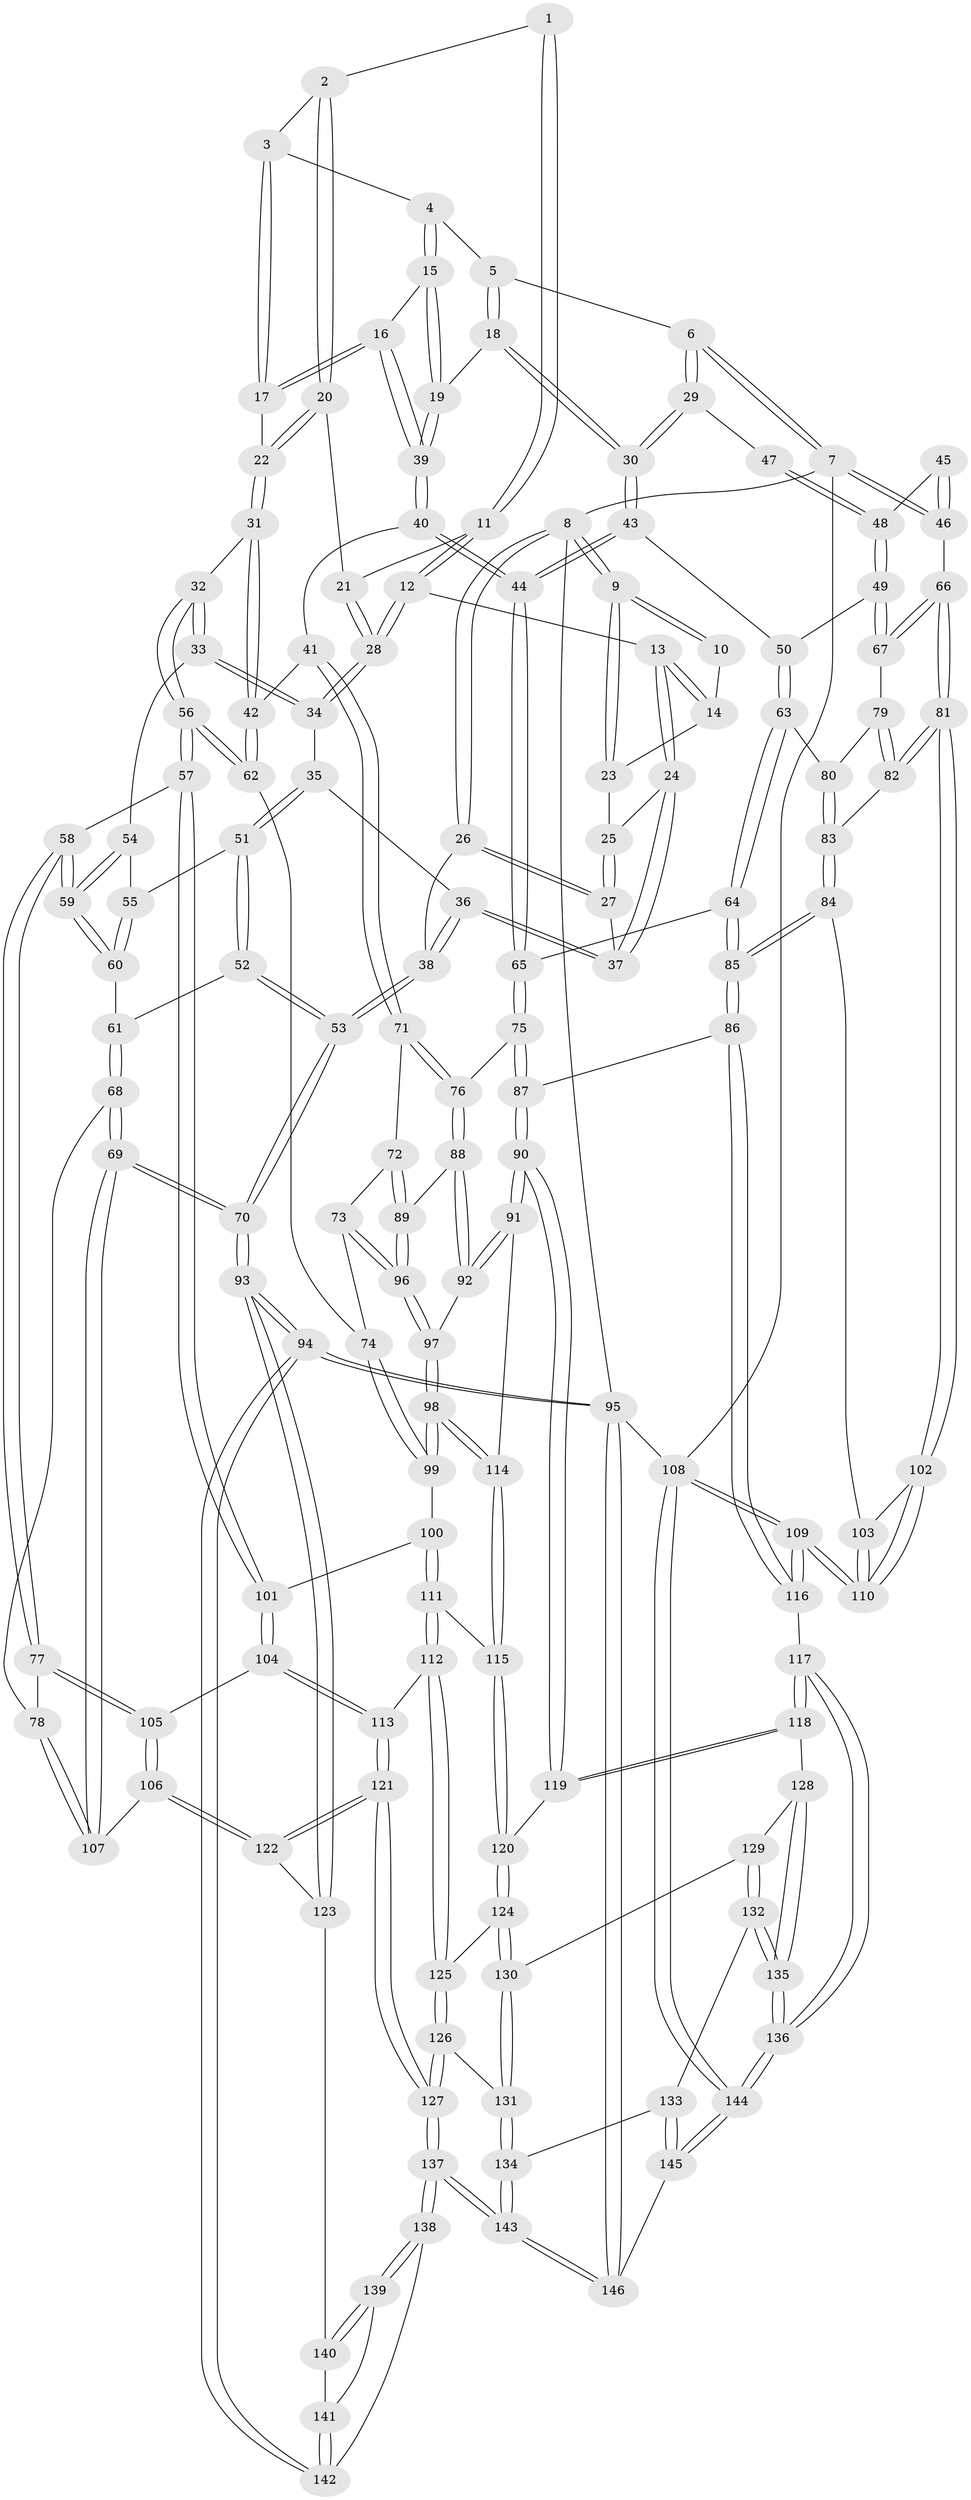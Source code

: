 // coarse degree distribution, {3: 0.11764705882352941, 4: 0.37254901960784315, 5: 0.35294117647058826, 6: 0.14705882352941177, 2: 0.00980392156862745}
// Generated by graph-tools (version 1.1) at 2025/24/03/03/25 07:24:39]
// undirected, 146 vertices, 362 edges
graph export_dot {
graph [start="1"]
  node [color=gray90,style=filled];
  1 [pos="+0.11759123577728699+0"];
  2 [pos="+0.3010508243612857+0"];
  3 [pos="+0.49975849421026447+0"];
  4 [pos="+0.7629729658086764+0"];
  5 [pos="+0.793711940075681+0"];
  6 [pos="+1+0"];
  7 [pos="+1+0"];
  8 [pos="+0+0"];
  9 [pos="+0+0"];
  10 [pos="+0.009954514492797564+0"];
  11 [pos="+0.13082745062194734+0.07249566203193958"];
  12 [pos="+0.12216641463339614+0.09521536656134968"];
  13 [pos="+0.0995699923415219+0.09325919302697329"];
  14 [pos="+0.07729397070386725+0.058810935522354855"];
  15 [pos="+0.6418295464400122+0.03657941118738381"];
  16 [pos="+0.5524197476462088+0.10695445717644707"];
  17 [pos="+0.5340227612634318+0.08757678656706272"];
  18 [pos="+0.7374101861038219+0.15515298266001504"];
  19 [pos="+0.7240889554674839+0.14967325311039"];
  20 [pos="+0.3126317794457975+0"];
  21 [pos="+0.2521702171956287+0.02079737132119435"];
  22 [pos="+0.34576368855753864+0.05266137728276253"];
  23 [pos="+0.034782904998127716+0.07500520086464213"];
  24 [pos="+0.06675564585329431+0.11532737808728312"];
  25 [pos="+0.034391768575002195+0.08648576325538158"];
  26 [pos="+0+0.1345579961730841"];
  27 [pos="+0+0.117941884170021"];
  28 [pos="+0.16312215701517557+0.13887255585744107"];
  29 [pos="+0.8309164033859258+0.17517623419265518"];
  30 [pos="+0.7777091406901887+0.198516764727053"];
  31 [pos="+0.3406116034465164+0.2096169892298626"];
  32 [pos="+0.301153269671953+0.23181691829430057"];
  33 [pos="+0.218198032244494+0.23336098546537046"];
  34 [pos="+0.17387325392832303+0.20579889383910277"];
  35 [pos="+0.08589141298700076+0.21786067950309124"];
  36 [pos="+0.06892329848977068+0.20789557016086313"];
  37 [pos="+0.05544664665088579+0.14191658126719553"];
  38 [pos="+0+0.2255907593145055"];
  39 [pos="+0.5575331362535397+0.15708694482154434"];
  40 [pos="+0.5166689005629165+0.25996830460585574"];
  41 [pos="+0.5143669793350011+0.2611238805798351"];
  42 [pos="+0.4192523677787943+0.24400450860657324"];
  43 [pos="+0.7563502112121802+0.262206475285754"];
  44 [pos="+0.6609552448142215+0.30533357731347743"];
  45 [pos="+1+0.18347327139515449"];
  46 [pos="+1+0.10788168551822976"];
  47 [pos="+0.8993310431889135+0.1967616104039637"];
  48 [pos="+0.9241452098703176+0.3312747963549273"];
  49 [pos="+0.9247920394966385+0.3575902127365265"];
  50 [pos="+0.7874020537139713+0.30483151975242306"];
  51 [pos="+0.06408779743611023+0.29899135659586623"];
  52 [pos="+0.013301209542491239+0.3239556957408489"];
  53 [pos="+0+0.3436474955487394"];
  54 [pos="+0.18697360636084215+0.29492462628494365"];
  55 [pos="+0.09505877571065333+0.32607284421352756"];
  56 [pos="+0.28906448980389876+0.480199893483104"];
  57 [pos="+0.2720180301406121+0.49407974662340703"];
  58 [pos="+0.1895991919237698+0.4962949939969774"];
  59 [pos="+0.17228112502816495+0.44401200726221857"];
  60 [pos="+0.10430791479576826+0.3741184840614653"];
  61 [pos="+0.05640293694367252+0.37875697028291366"];
  62 [pos="+0.3621051890297643+0.4642979264248074"];
  63 [pos="+0.7835579592619552+0.4153222946926964"];
  64 [pos="+0.7329155823580601+0.4512739556529837"];
  65 [pos="+0.6628166824634142+0.42802697535753886"];
  66 [pos="+1+0.4374764571779343"];
  67 [pos="+0.9298793155991661+0.3634959480102946"];
  68 [pos="+0+0.5332149777978765"];
  69 [pos="+0+0.5624105804540085"];
  70 [pos="+0+0.5734212234312529"];
  71 [pos="+0.5004264359849484+0.42085114122127865"];
  72 [pos="+0.48529153587122775+0.43536475593938617"];
  73 [pos="+0.4418360720366536+0.46809135712343497"];
  74 [pos="+0.4398583103783306+0.46878286086010745"];
  75 [pos="+0.643518090084208+0.4441347778095942"];
  76 [pos="+0.6117599866314597+0.46124607663648426"];
  77 [pos="+0.18057327426002368+0.502704388385233"];
  78 [pos="+0.13489824756067445+0.5136624427865049"];
  79 [pos="+0.8768414817730596+0.41536851087891813"];
  80 [pos="+0.8144509493528416+0.42930848200577776"];
  81 [pos="+1+0.493638700572559"];
  82 [pos="+0.8804365879121976+0.506580664054438"];
  83 [pos="+0.8424855390726774+0.5290615365487232"];
  84 [pos="+0.7903468497978184+0.6019085017160083"];
  85 [pos="+0.7792457526848034+0.6043454908674966"];
  86 [pos="+0.7701767461002351+0.611183010000469"];
  87 [pos="+0.7328262745019332+0.6215579882352077"];
  88 [pos="+0.6038357606048256+0.5308404054735945"];
  89 [pos="+0.5571719425362194+0.5403782393033245"];
  90 [pos="+0.6863862334242196+0.6411368743372723"];
  91 [pos="+0.659899137373236+0.629637982255936"];
  92 [pos="+0.6496866471381586+0.6155641080726256"];
  93 [pos="+0+0.7239786012447983"];
  94 [pos="+0+1"];
  95 [pos="+0+1"];
  96 [pos="+0.5240231224029716+0.5596650368697701"];
  97 [pos="+0.5209220311789993+0.5760087623134571"];
  98 [pos="+0.48636213757522667+0.6385651640351772"];
  99 [pos="+0.446788244931637+0.6103193259695903"];
  100 [pos="+0.35366810338235377+0.6159158460116695"];
  101 [pos="+0.2950312360422843+0.5441170238627838"];
  102 [pos="+1+0.5701257415433119"];
  103 [pos="+0.8069693764536077+0.608021957212797"];
  104 [pos="+0.2490185885430744+0.7068741196079964"];
  105 [pos="+0.18301394783527797+0.6874390424724683"];
  106 [pos="+0.1428360458975665+0.7149286338474284"];
  107 [pos="+0.10540011901888696+0.6727866171235785"];
  108 [pos="+1+1"];
  109 [pos="+1+1"];
  110 [pos="+1+1"];
  111 [pos="+0.34994979287776873+0.7110806654958165"];
  112 [pos="+0.3480372128222049+0.7148146567896126"];
  113 [pos="+0.277766564227612+0.7322569369366624"];
  114 [pos="+0.500497116802543+0.6713595836084376"];
  115 [pos="+0.5000614063725627+0.6729599007952907"];
  116 [pos="+0.8324051142271788+0.8279763498844089"];
  117 [pos="+0.6825225831632565+0.8072663356794003"];
  118 [pos="+0.6776059751598356+0.7995387556650598"];
  119 [pos="+0.6629766754662282+0.7611733393463679"];
  120 [pos="+0.5098118951793643+0.7565928534228326"];
  121 [pos="+0.2488036184617637+0.8303950658113115"];
  122 [pos="+0.11725550303224523+0.7657590453537503"];
  123 [pos="+0.06548476071422565+0.7968125906619267"];
  124 [pos="+0.49707456304089365+0.7795666517529707"];
  125 [pos="+0.3783017549978333+0.7609047118544918"];
  126 [pos="+0.3582104955553387+0.8637606086684404"];
  127 [pos="+0.27347568123590865+0.9141153736263695"];
  128 [pos="+0.5644022152469925+0.8353356240048484"];
  129 [pos="+0.5066891693375349+0.8163977234931485"];
  130 [pos="+0.4970605359106329+0.7923470141308542"];
  131 [pos="+0.38669685154984257+0.8659493497698776"];
  132 [pos="+0.5041728614254825+0.9095026883162267"];
  133 [pos="+0.4820603155524317+0.9276107915096908"];
  134 [pos="+0.47869252340949486+0.9287693050924178"];
  135 [pos="+0.620143840678126+0.932383853447422"];
  136 [pos="+0.6428143220953377+0.9416877250322637"];
  137 [pos="+0.24255856146672905+1"];
  138 [pos="+0.20840326736370868+0.9790678705562188"];
  139 [pos="+0.16989176593717886+0.9483475497565914"];
  140 [pos="+0.08324896950990099+0.8389649907973734"];
  141 [pos="+0.030736360471328633+0.9390317958099188"];
  142 [pos="+0+0.9769486525429287"];
  143 [pos="+0.27586118452891273+1"];
  144 [pos="+0.7860387756235137+1"];
  145 [pos="+0.6923256543305597+1"];
  146 [pos="+0.27532799772736427+1"];
  1 -- 2;
  1 -- 11;
  1 -- 11;
  2 -- 3;
  2 -- 20;
  2 -- 20;
  3 -- 4;
  3 -- 17;
  3 -- 17;
  4 -- 5;
  4 -- 15;
  4 -- 15;
  5 -- 6;
  5 -- 18;
  5 -- 18;
  6 -- 7;
  6 -- 7;
  6 -- 29;
  6 -- 29;
  7 -- 8;
  7 -- 46;
  7 -- 46;
  7 -- 108;
  8 -- 9;
  8 -- 9;
  8 -- 26;
  8 -- 26;
  8 -- 95;
  9 -- 10;
  9 -- 10;
  9 -- 23;
  9 -- 23;
  10 -- 14;
  11 -- 12;
  11 -- 12;
  11 -- 21;
  12 -- 13;
  12 -- 28;
  12 -- 28;
  13 -- 14;
  13 -- 14;
  13 -- 24;
  13 -- 24;
  14 -- 23;
  15 -- 16;
  15 -- 19;
  15 -- 19;
  16 -- 17;
  16 -- 17;
  16 -- 39;
  16 -- 39;
  17 -- 22;
  18 -- 19;
  18 -- 30;
  18 -- 30;
  19 -- 39;
  19 -- 39;
  20 -- 21;
  20 -- 22;
  20 -- 22;
  21 -- 28;
  21 -- 28;
  22 -- 31;
  22 -- 31;
  23 -- 25;
  24 -- 25;
  24 -- 37;
  24 -- 37;
  25 -- 27;
  25 -- 27;
  26 -- 27;
  26 -- 27;
  26 -- 38;
  27 -- 37;
  28 -- 34;
  28 -- 34;
  29 -- 30;
  29 -- 30;
  29 -- 47;
  30 -- 43;
  30 -- 43;
  31 -- 32;
  31 -- 42;
  31 -- 42;
  32 -- 33;
  32 -- 33;
  32 -- 56;
  32 -- 56;
  33 -- 34;
  33 -- 34;
  33 -- 54;
  34 -- 35;
  35 -- 36;
  35 -- 51;
  35 -- 51;
  36 -- 37;
  36 -- 37;
  36 -- 38;
  36 -- 38;
  38 -- 53;
  38 -- 53;
  39 -- 40;
  39 -- 40;
  40 -- 41;
  40 -- 44;
  40 -- 44;
  41 -- 42;
  41 -- 71;
  41 -- 71;
  42 -- 62;
  42 -- 62;
  43 -- 44;
  43 -- 44;
  43 -- 50;
  44 -- 65;
  44 -- 65;
  45 -- 46;
  45 -- 46;
  45 -- 48;
  46 -- 66;
  47 -- 48;
  47 -- 48;
  48 -- 49;
  48 -- 49;
  49 -- 50;
  49 -- 67;
  49 -- 67;
  50 -- 63;
  50 -- 63;
  51 -- 52;
  51 -- 52;
  51 -- 55;
  52 -- 53;
  52 -- 53;
  52 -- 61;
  53 -- 70;
  53 -- 70;
  54 -- 55;
  54 -- 59;
  54 -- 59;
  55 -- 60;
  55 -- 60;
  56 -- 57;
  56 -- 57;
  56 -- 62;
  56 -- 62;
  57 -- 58;
  57 -- 101;
  57 -- 101;
  58 -- 59;
  58 -- 59;
  58 -- 77;
  58 -- 77;
  59 -- 60;
  59 -- 60;
  60 -- 61;
  61 -- 68;
  61 -- 68;
  62 -- 74;
  63 -- 64;
  63 -- 64;
  63 -- 80;
  64 -- 65;
  64 -- 85;
  64 -- 85;
  65 -- 75;
  65 -- 75;
  66 -- 67;
  66 -- 67;
  66 -- 81;
  66 -- 81;
  67 -- 79;
  68 -- 69;
  68 -- 69;
  68 -- 78;
  69 -- 70;
  69 -- 70;
  69 -- 107;
  69 -- 107;
  70 -- 93;
  70 -- 93;
  71 -- 72;
  71 -- 76;
  71 -- 76;
  72 -- 73;
  72 -- 89;
  72 -- 89;
  73 -- 74;
  73 -- 96;
  73 -- 96;
  74 -- 99;
  74 -- 99;
  75 -- 76;
  75 -- 87;
  75 -- 87;
  76 -- 88;
  76 -- 88;
  77 -- 78;
  77 -- 105;
  77 -- 105;
  78 -- 107;
  78 -- 107;
  79 -- 80;
  79 -- 82;
  79 -- 82;
  80 -- 83;
  80 -- 83;
  81 -- 82;
  81 -- 82;
  81 -- 102;
  81 -- 102;
  82 -- 83;
  83 -- 84;
  83 -- 84;
  84 -- 85;
  84 -- 85;
  84 -- 103;
  85 -- 86;
  85 -- 86;
  86 -- 87;
  86 -- 116;
  86 -- 116;
  87 -- 90;
  87 -- 90;
  88 -- 89;
  88 -- 92;
  88 -- 92;
  89 -- 96;
  89 -- 96;
  90 -- 91;
  90 -- 91;
  90 -- 119;
  90 -- 119;
  91 -- 92;
  91 -- 92;
  91 -- 114;
  92 -- 97;
  93 -- 94;
  93 -- 94;
  93 -- 123;
  93 -- 123;
  94 -- 95;
  94 -- 95;
  94 -- 142;
  94 -- 142;
  95 -- 146;
  95 -- 146;
  95 -- 108;
  96 -- 97;
  96 -- 97;
  97 -- 98;
  97 -- 98;
  98 -- 99;
  98 -- 99;
  98 -- 114;
  98 -- 114;
  99 -- 100;
  100 -- 101;
  100 -- 111;
  100 -- 111;
  101 -- 104;
  101 -- 104;
  102 -- 103;
  102 -- 110;
  102 -- 110;
  103 -- 110;
  103 -- 110;
  104 -- 105;
  104 -- 113;
  104 -- 113;
  105 -- 106;
  105 -- 106;
  106 -- 107;
  106 -- 122;
  106 -- 122;
  108 -- 109;
  108 -- 109;
  108 -- 144;
  108 -- 144;
  109 -- 110;
  109 -- 110;
  109 -- 116;
  109 -- 116;
  111 -- 112;
  111 -- 112;
  111 -- 115;
  112 -- 113;
  112 -- 125;
  112 -- 125;
  113 -- 121;
  113 -- 121;
  114 -- 115;
  114 -- 115;
  115 -- 120;
  115 -- 120;
  116 -- 117;
  117 -- 118;
  117 -- 118;
  117 -- 136;
  117 -- 136;
  118 -- 119;
  118 -- 119;
  118 -- 128;
  119 -- 120;
  120 -- 124;
  120 -- 124;
  121 -- 122;
  121 -- 122;
  121 -- 127;
  121 -- 127;
  122 -- 123;
  123 -- 140;
  124 -- 125;
  124 -- 130;
  124 -- 130;
  125 -- 126;
  125 -- 126;
  126 -- 127;
  126 -- 127;
  126 -- 131;
  127 -- 137;
  127 -- 137;
  128 -- 129;
  128 -- 135;
  128 -- 135;
  129 -- 130;
  129 -- 132;
  129 -- 132;
  130 -- 131;
  130 -- 131;
  131 -- 134;
  131 -- 134;
  132 -- 133;
  132 -- 135;
  132 -- 135;
  133 -- 134;
  133 -- 145;
  133 -- 145;
  134 -- 143;
  134 -- 143;
  135 -- 136;
  135 -- 136;
  136 -- 144;
  136 -- 144;
  137 -- 138;
  137 -- 138;
  137 -- 143;
  137 -- 143;
  138 -- 139;
  138 -- 139;
  138 -- 142;
  139 -- 140;
  139 -- 140;
  139 -- 141;
  140 -- 141;
  141 -- 142;
  141 -- 142;
  143 -- 146;
  143 -- 146;
  144 -- 145;
  144 -- 145;
  145 -- 146;
}
